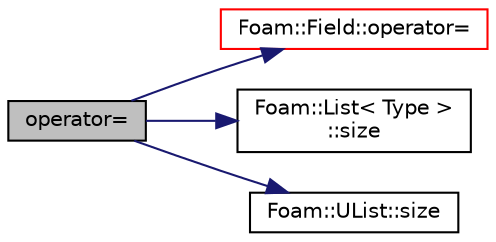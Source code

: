 digraph "operator="
{
  bgcolor="transparent";
  edge [fontname="Helvetica",fontsize="10",labelfontname="Helvetica",labelfontsize="10"];
  node [fontname="Helvetica",fontsize="10",shape=record];
  rankdir="LR";
  Node1 [label="operator=",height=0.2,width=0.4,color="black", fillcolor="grey75", style="filled", fontcolor="black"];
  Node1 -> Node2 [color="midnightblue",fontsize="10",style="solid",fontname="Helvetica"];
  Node2 [label="Foam::Field::operator=",height=0.2,width=0.4,color="red",URL="$a00749.html#a4356fadebc9e59fb8189733d26c75605"];
  Node1 -> Node3 [color="midnightblue",fontsize="10",style="solid",fontname="Helvetica"];
  Node3 [label="Foam::List\< Type \>\l::size",height=0.2,width=0.4,color="black",URL="$a01355.html#a723361dc2020160f5492e8fe2d09fa44",tooltip="Return the number of elements in the UList. "];
  Node1 -> Node4 [color="midnightblue",fontsize="10",style="solid",fontname="Helvetica"];
  Node4 [label="Foam::UList::size",height=0.2,width=0.4,color="black",URL="$a02720.html#a723361dc2020160f5492e8fe2d09fa44",tooltip="Return the number of elements in the UList. "];
}
